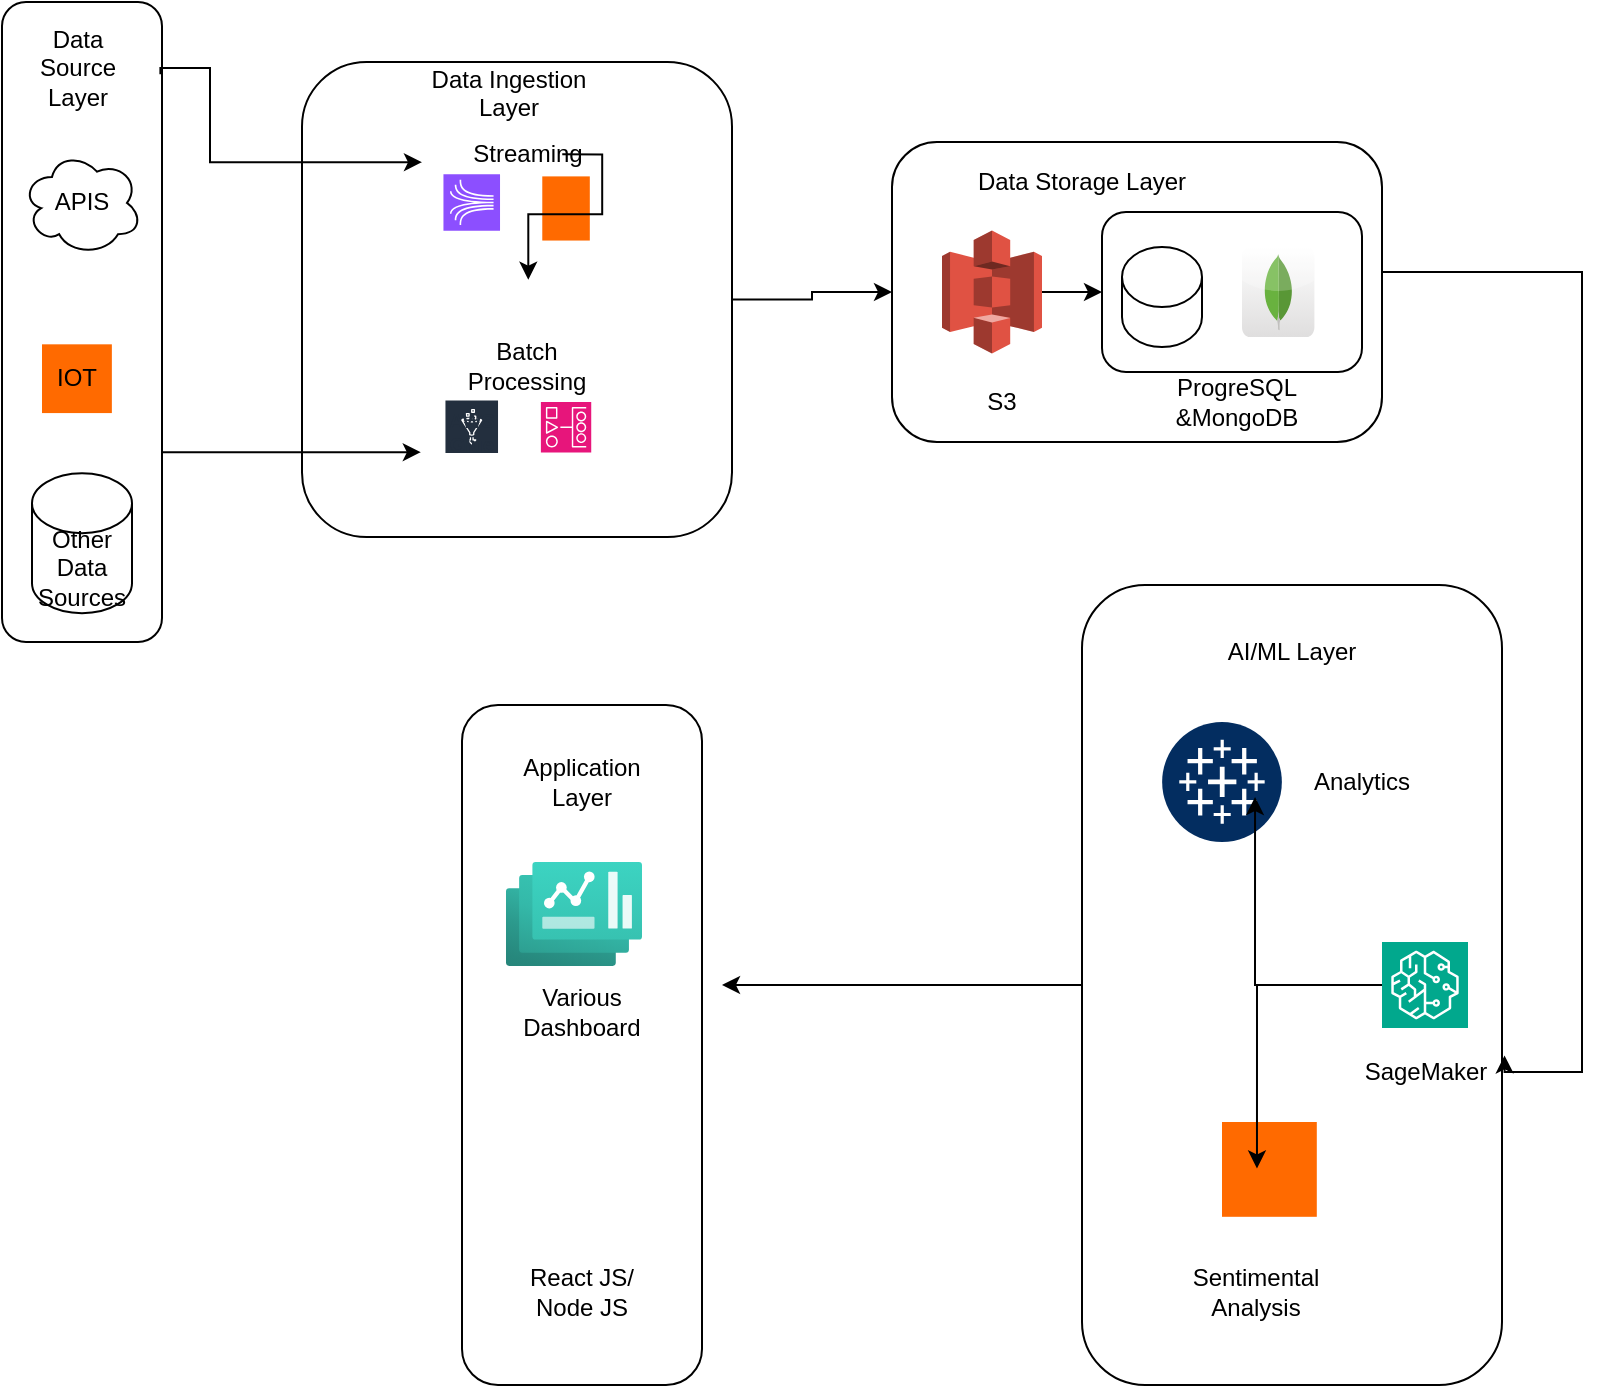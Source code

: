 <mxfile version="26.0.8">
  <diagram name="Page-1" id="G5PGpuP-kbsIQ8kbchyB">
    <mxGraphModel dx="1222" dy="838" grid="1" gridSize="10" guides="1" tooltips="1" connect="1" arrows="1" fold="1" page="1" pageScale="1" pageWidth="850" pageHeight="1100" math="0" shadow="0">
      <root>
        <mxCell id="0" />
        <mxCell id="1" parent="0" />
        <mxCell id="oLZe_50dmL_Knol4_OQz-21" value="" style="group" vertex="1" connectable="0" parent="1">
          <mxGeometry x="20" y="50" width="80" height="320" as="geometry" />
        </mxCell>
        <mxCell id="oLZe_50dmL_Knol4_OQz-3" value="" style="rounded=1;whiteSpace=wrap;html=1;" vertex="1" parent="oLZe_50dmL_Knol4_OQz-21">
          <mxGeometry width="80" height="320" as="geometry" />
        </mxCell>
        <mxCell id="oLZe_50dmL_Knol4_OQz-4" value="APIS" style="ellipse;shape=cloud;whiteSpace=wrap;html=1;" vertex="1" parent="oLZe_50dmL_Knol4_OQz-21">
          <mxGeometry x="10.0" y="74.419" width="60" height="52.093" as="geometry" />
        </mxCell>
        <mxCell id="oLZe_50dmL_Knol4_OQz-6" value="IOT" style="points=[];aspect=fixed;html=1;align=center;shadow=0;dashed=0;fillColor=#FF6A00;strokeColor=none;shape=mxgraph.alibaba_cloud.iot_internet_of_things_platform;" vertex="1" parent="oLZe_50dmL_Knol4_OQz-21">
          <mxGeometry x="20.0" y="171.163" width="34.931" height="34.373" as="geometry" />
        </mxCell>
        <mxCell id="oLZe_50dmL_Knol4_OQz-7" value="Other Data Sources" style="shape=cylinder3;whiteSpace=wrap;html=1;boundedLbl=1;backgroundOutline=1;size=15;" vertex="1" parent="oLZe_50dmL_Knol4_OQz-21">
          <mxGeometry x="15" y="235.63" width="50" height="70" as="geometry" />
        </mxCell>
        <mxCell id="oLZe_50dmL_Knol4_OQz-8" value="Data Source Layer" style="text;html=1;align=center;verticalAlign=middle;whiteSpace=wrap;rounded=0;" vertex="1" parent="oLZe_50dmL_Knol4_OQz-21">
          <mxGeometry x="17.6" y="22.326" width="40" height="22.326" as="geometry" />
        </mxCell>
        <mxCell id="oLZe_50dmL_Knol4_OQz-22" value="" style="group" vertex="1" connectable="0" parent="1">
          <mxGeometry x="170" y="80" width="215" height="237.5" as="geometry" />
        </mxCell>
        <mxCell id="oLZe_50dmL_Knol4_OQz-9" value="" style="rounded=1;whiteSpace=wrap;html=1;" vertex="1" parent="oLZe_50dmL_Knol4_OQz-22">
          <mxGeometry width="215" height="237.5" as="geometry" />
        </mxCell>
        <mxCell id="oLZe_50dmL_Knol4_OQz-13" value="" style="rounded=1;whiteSpace=wrap;html=1;fillColor=light-dark(#FFFFFF,#FFFFFF);fontColor=#ffffff;strokeColor=none;fillStyle=solid;" vertex="1" parent="oLZe_50dmL_Knol4_OQz-22">
          <mxGeometry x="59.408" y="36.285" width="107.5" height="72.569" as="geometry" />
        </mxCell>
        <mxCell id="oLZe_50dmL_Knol4_OQz-10" value="Data Ingestion Layer&lt;div&gt;&lt;br&gt;&lt;/div&gt;" style="text;html=1;align=center;verticalAlign=middle;whiteSpace=wrap;rounded=0;" vertex="1" parent="oLZe_50dmL_Knol4_OQz-22">
          <mxGeometry x="60" y="16.49" width="87.11" height="13.19" as="geometry" />
        </mxCell>
        <mxCell id="oLZe_50dmL_Knol4_OQz-11" value="" style="sketch=0;points=[[0,0,0],[0.25,0,0],[0.5,0,0],[0.75,0,0],[1,0,0],[0,1,0],[0.25,1,0],[0.5,1,0],[0.75,1,0],[1,1,0],[0,0.25,0],[0,0.5,0],[0,0.75,0],[1,0.25,0],[1,0.5,0],[1,0.75,0]];outlineConnect=0;fontColor=#232F3E;fillColor=#8C4FFF;strokeColor=#ffffff;dashed=0;verticalLabelPosition=bottom;verticalAlign=top;align=center;html=1;fontSize=12;fontStyle=0;aspect=fixed;shape=mxgraph.aws4.resourceIcon;resIcon=mxgraph.aws4.kinesis;" vertex="1" parent="oLZe_50dmL_Knol4_OQz-22">
          <mxGeometry x="70.724" y="56.076" width="28.289" height="28.289" as="geometry" />
        </mxCell>
        <mxCell id="oLZe_50dmL_Knol4_OQz-12" value="" style="points=[];aspect=fixed;html=1;align=center;shadow=0;dashed=0;fillColor=#FF6A00;strokeColor=none;shape=mxgraph.alibaba_cloud.kafka;rotation=90;" vertex="1" parent="oLZe_50dmL_Knol4_OQz-22">
          <mxGeometry x="115.987" y="61.354" width="32.08" height="23.763" as="geometry" />
        </mxCell>
        <mxCell id="oLZe_50dmL_Knol4_OQz-15" style="edgeStyle=orthogonalEdgeStyle;rounded=0;orthogonalLoop=1;jettySize=auto;html=1;exitX=1;exitY=0.5;exitDx=0;exitDy=0;" edge="1" parent="oLZe_50dmL_Knol4_OQz-22" source="oLZe_50dmL_Knol4_OQz-14" target="oLZe_50dmL_Knol4_OQz-13">
          <mxGeometry relative="1" as="geometry" />
        </mxCell>
        <mxCell id="oLZe_50dmL_Knol4_OQz-14" value="&lt;font style=&quot;color: light-dark(rgb(0, 0, 0), rgb(0, 0, 0));&quot;&gt;Streaming&lt;/font&gt;" style="text;html=1;align=center;verticalAlign=middle;whiteSpace=wrap;rounded=0;" vertex="1" parent="oLZe_50dmL_Knol4_OQz-22">
          <mxGeometry x="96.184" y="36.285" width="33.947" height="19.792" as="geometry" />
        </mxCell>
        <mxCell id="oLZe_50dmL_Knol4_OQz-16" value="" style="rounded=1;whiteSpace=wrap;html=1;fillColor=light-dark(#FFFFFF,#FFFFFF);fontColor=#ffffff;strokeColor=none;fillStyle=solid;" vertex="1" parent="oLZe_50dmL_Knol4_OQz-22">
          <mxGeometry x="59.41" y="137.222" width="107.5" height="77.193" as="geometry" />
        </mxCell>
        <mxCell id="oLZe_50dmL_Knol4_OQz-17" value="&lt;font style=&quot;color: light-dark(rgb(0, 0, 0), rgb(0, 0, 0));&quot;&gt;Batch Processing&lt;/font&gt;" style="text;html=1;align=center;verticalAlign=middle;whiteSpace=wrap;rounded=0;" vertex="1" parent="oLZe_50dmL_Knol4_OQz-22">
          <mxGeometry x="83.454" y="141.84" width="59.408" height="19.792" as="geometry" />
        </mxCell>
        <mxCell id="oLZe_50dmL_Knol4_OQz-19" value="AWS Glue" style="sketch=0;outlineConnect=0;fontColor=#232F3E;gradientColor=none;strokeColor=#ffffff;fillColor=#232F3E;dashed=0;verticalLabelPosition=middle;verticalAlign=bottom;align=center;html=1;whiteSpace=wrap;fontSize=10;fontStyle=1;spacing=3;shape=mxgraph.aws4.productIcon;prIcon=mxgraph.aws4.glue;" vertex="1" parent="oLZe_50dmL_Knol4_OQz-22">
          <mxGeometry x="70.724" y="168.229" width="28.289" height="32.986" as="geometry" />
        </mxCell>
        <mxCell id="oLZe_50dmL_Knol4_OQz-20" value="" style="sketch=0;points=[[0,0,0],[0.25,0,0],[0.5,0,0],[0.75,0,0],[1,0,0],[0,1,0],[0.25,1,0],[0.5,1,0],[0.75,1,0],[1,1,0],[0,0.25,0],[0,0.5,0],[0,0.75,0],[1,0.25,0],[1,0.5,0],[1,0.75,0]];outlineConnect=0;fontColor=#232F3E;fillColor=#E7157B;strokeColor=#ffffff;dashed=0;verticalLabelPosition=bottom;verticalAlign=top;align=center;html=1;fontSize=12;fontStyle=0;aspect=fixed;shape=mxgraph.aws4.resourceIcon;resIcon=mxgraph.aws4.managed_workflows_for_apache_airflow;" vertex="1" parent="oLZe_50dmL_Knol4_OQz-22">
          <mxGeometry x="119.438" y="170.043" width="25.178" height="25.178" as="geometry" />
        </mxCell>
        <mxCell id="oLZe_50dmL_Knol4_OQz-24" style="edgeStyle=orthogonalEdgeStyle;rounded=0;orthogonalLoop=1;jettySize=auto;html=1;entryX=0.279;entryY=0.211;entryDx=0;entryDy=0;entryPerimeter=0;exitX=0.99;exitY=0.113;exitDx=0;exitDy=0;exitPerimeter=0;" edge="1" parent="1" source="oLZe_50dmL_Knol4_OQz-3" target="oLZe_50dmL_Knol4_OQz-9">
          <mxGeometry relative="1" as="geometry">
            <Array as="points">
              <mxPoint x="99" y="83" />
              <mxPoint x="124" y="83" />
              <mxPoint x="124" y="130" />
            </Array>
          </mxGeometry>
        </mxCell>
        <mxCell id="oLZe_50dmL_Knol4_OQz-25" style="edgeStyle=orthogonalEdgeStyle;rounded=0;orthogonalLoop=1;jettySize=auto;html=1;entryX=0;entryY=0.75;entryDx=0;entryDy=0;" edge="1" parent="1" target="oLZe_50dmL_Knol4_OQz-16">
          <mxGeometry relative="1" as="geometry">
            <mxPoint x="100" y="321" as="sourcePoint" />
            <Array as="points">
              <mxPoint x="100" y="275" />
            </Array>
          </mxGeometry>
        </mxCell>
        <mxCell id="oLZe_50dmL_Knol4_OQz-27" style="edgeStyle=orthogonalEdgeStyle;rounded=0;orthogonalLoop=1;jettySize=auto;html=1;" edge="1" parent="1" source="oLZe_50dmL_Knol4_OQz-9" target="oLZe_50dmL_Knol4_OQz-26">
          <mxGeometry relative="1" as="geometry" />
        </mxCell>
        <mxCell id="oLZe_50dmL_Knol4_OQz-32" value="" style="group" vertex="1" connectable="0" parent="1">
          <mxGeometry x="465" y="120" width="245" height="150" as="geometry" />
        </mxCell>
        <mxCell id="oLZe_50dmL_Knol4_OQz-26" value="" style="rounded=1;whiteSpace=wrap;html=1;" vertex="1" parent="oLZe_50dmL_Knol4_OQz-32">
          <mxGeometry width="245" height="150" as="geometry" />
        </mxCell>
        <mxCell id="oLZe_50dmL_Knol4_OQz-52" style="edgeStyle=orthogonalEdgeStyle;rounded=0;orthogonalLoop=1;jettySize=auto;html=1;exitX=1;exitY=0.5;exitDx=0;exitDy=0;exitPerimeter=0;entryX=0;entryY=0.5;entryDx=0;entryDy=0;" edge="1" parent="oLZe_50dmL_Knol4_OQz-32" source="oLZe_50dmL_Knol4_OQz-28" target="oLZe_50dmL_Knol4_OQz-29">
          <mxGeometry relative="1" as="geometry" />
        </mxCell>
        <mxCell id="oLZe_50dmL_Knol4_OQz-28" value="" style="outlineConnect=0;dashed=0;verticalLabelPosition=bottom;verticalAlign=top;align=center;html=1;shape=mxgraph.aws3.s3;fillColor=#E05243;gradientColor=none;" vertex="1" parent="oLZe_50dmL_Knol4_OQz-32">
          <mxGeometry x="25" y="44.25" width="50" height="61.5" as="geometry" />
        </mxCell>
        <mxCell id="oLZe_50dmL_Knol4_OQz-29" value="" style="rounded=1;whiteSpace=wrap;html=1;fillColor=light-dark(#FFFFFF,#FFFFFF);" vertex="1" parent="oLZe_50dmL_Knol4_OQz-32">
          <mxGeometry x="105" y="35" width="130" height="80" as="geometry" />
        </mxCell>
        <mxCell id="oLZe_50dmL_Knol4_OQz-30" value="" style="dashed=0;outlineConnect=0;html=1;align=center;labelPosition=center;verticalLabelPosition=bottom;verticalAlign=top;shape=mxgraph.webicons.mongodb;gradientColor=#DFDEDE" vertex="1" parent="oLZe_50dmL_Knol4_OQz-32">
          <mxGeometry x="175" y="52.5" width="36.2" height="45" as="geometry" />
        </mxCell>
        <mxCell id="oLZe_50dmL_Knol4_OQz-31" value="" style="shape=cylinder3;whiteSpace=wrap;html=1;boundedLbl=1;backgroundOutline=1;size=15;" vertex="1" parent="oLZe_50dmL_Knol4_OQz-32">
          <mxGeometry x="115" y="52.5" width="40" height="50" as="geometry" />
        </mxCell>
        <mxCell id="oLZe_50dmL_Knol4_OQz-34" value="Data Storage Layer" style="text;html=1;align=center;verticalAlign=middle;whiteSpace=wrap;rounded=0;" vertex="1" parent="oLZe_50dmL_Knol4_OQz-32">
          <mxGeometry x="40" y="5" width="110" height="30" as="geometry" />
        </mxCell>
        <mxCell id="oLZe_50dmL_Knol4_OQz-57" value="S3" style="text;html=1;align=center;verticalAlign=middle;whiteSpace=wrap;rounded=0;" vertex="1" parent="oLZe_50dmL_Knol4_OQz-32">
          <mxGeometry x="25" y="115" width="60" height="30" as="geometry" />
        </mxCell>
        <mxCell id="oLZe_50dmL_Knol4_OQz-60" value="ProgreSQL &amp;amp;MongoDB" style="text;html=1;align=center;verticalAlign=middle;whiteSpace=wrap;rounded=0;" vertex="1" parent="oLZe_50dmL_Knol4_OQz-32">
          <mxGeometry x="125" y="115" width="95" height="30" as="geometry" />
        </mxCell>
        <mxCell id="oLZe_50dmL_Knol4_OQz-51" style="edgeStyle=orthogonalEdgeStyle;rounded=0;orthogonalLoop=1;jettySize=auto;html=1;" edge="1" parent="1" source="oLZe_50dmL_Knol4_OQz-35">
          <mxGeometry relative="1" as="geometry">
            <mxPoint x="380" y="541.5" as="targetPoint" />
          </mxGeometry>
        </mxCell>
        <mxCell id="oLZe_50dmL_Knol4_OQz-35" value="" style="rounded=1;whiteSpace=wrap;html=1;" vertex="1" parent="1">
          <mxGeometry x="560" y="341.5" width="210" height="400" as="geometry" />
        </mxCell>
        <mxCell id="oLZe_50dmL_Knol4_OQz-37" value="AI/ML Layer" style="text;html=1;align=center;verticalAlign=middle;whiteSpace=wrap;rounded=0;" vertex="1" parent="1">
          <mxGeometry x="610" y="360" width="110" height="30" as="geometry" />
        </mxCell>
        <mxCell id="oLZe_50dmL_Knol4_OQz-38" style="edgeStyle=orthogonalEdgeStyle;rounded=0;orthogonalLoop=1;jettySize=auto;html=1;entryX=1.006;entryY=0.588;entryDx=0;entryDy=0;entryPerimeter=0;exitX=1;exitY=0.5;exitDx=0;exitDy=0;" edge="1" parent="1" source="oLZe_50dmL_Knol4_OQz-26" target="oLZe_50dmL_Knol4_OQz-35">
          <mxGeometry relative="1" as="geometry">
            <mxPoint x="710" y="185" as="sourcePoint" />
            <Array as="points">
              <mxPoint x="810" y="185" />
              <mxPoint x="810" y="585" />
            </Array>
          </mxGeometry>
        </mxCell>
        <mxCell id="oLZe_50dmL_Knol4_OQz-39" value="" style="sketch=0;points=[[0,0,0],[0.25,0,0],[0.5,0,0],[0.75,0,0],[1,0,0],[0,1,0],[0.25,1,0],[0.5,1,0],[0.75,1,0],[1,1,0],[0,0.25,0],[0,0.5,0],[0,0.75,0],[1,0.25,0],[1,0.5,0],[1,0.75,0]];outlineConnect=0;fontColor=#232F3E;fillColor=#01A88D;strokeColor=#ffffff;dashed=0;verticalLabelPosition=bottom;verticalAlign=top;align=center;html=1;fontSize=12;fontStyle=0;aspect=fixed;shape=mxgraph.aws4.resourceIcon;resIcon=mxgraph.aws4.sagemaker;" vertex="1" parent="1">
          <mxGeometry x="710" y="520" width="43" height="43" as="geometry" />
        </mxCell>
        <mxCell id="oLZe_50dmL_Knol4_OQz-42" value="" style="verticalLabelPosition=bottom;aspect=fixed;html=1;shape=mxgraph.salesforce.analytics2;" vertex="1" parent="1">
          <mxGeometry x="600" y="410" width="60" height="60" as="geometry" />
        </mxCell>
        <mxCell id="oLZe_50dmL_Knol4_OQz-43" value="" style="points=[];aspect=fixed;html=1;align=center;shadow=0;dashed=0;fillColor=#FF6A00;strokeColor=none;shape=mxgraph.alibaba_cloud.nlp-sa_sentiment_analysis;" vertex="1" parent="1">
          <mxGeometry x="630" y="610" width="47.4" height="47.4" as="geometry" />
        </mxCell>
        <mxCell id="oLZe_50dmL_Knol4_OQz-45" style="edgeStyle=orthogonalEdgeStyle;rounded=0;orthogonalLoop=1;jettySize=auto;html=1;entryX=0.776;entryY=0.625;entryDx=0;entryDy=0;entryPerimeter=0;" edge="1" parent="1" source="oLZe_50dmL_Knol4_OQz-39" target="oLZe_50dmL_Knol4_OQz-42">
          <mxGeometry relative="1" as="geometry" />
        </mxCell>
        <mxCell id="oLZe_50dmL_Knol4_OQz-46" style="edgeStyle=orthogonalEdgeStyle;rounded=0;orthogonalLoop=1;jettySize=auto;html=1;entryX=0.369;entryY=0.49;entryDx=0;entryDy=0;entryPerimeter=0;" edge="1" parent="1" source="oLZe_50dmL_Knol4_OQz-39" target="oLZe_50dmL_Knol4_OQz-43">
          <mxGeometry relative="1" as="geometry" />
        </mxCell>
        <mxCell id="oLZe_50dmL_Knol4_OQz-47" value="" style="rounded=1;whiteSpace=wrap;html=1;" vertex="1" parent="1">
          <mxGeometry x="250" y="401.5" width="120" height="340" as="geometry" />
        </mxCell>
        <mxCell id="oLZe_50dmL_Knol4_OQz-48" value="Application Layer" style="text;html=1;align=center;verticalAlign=middle;whiteSpace=wrap;rounded=0;" vertex="1" parent="1">
          <mxGeometry x="280" y="425" width="60" height="30" as="geometry" />
        </mxCell>
        <mxCell id="oLZe_50dmL_Knol4_OQz-49" value="" style="image;aspect=fixed;html=1;points=[];align=center;fontSize=12;image=img/lib/azure2/other/Dashboard_Hub.svg;" vertex="1" parent="1">
          <mxGeometry x="272" y="480" width="68" height="52" as="geometry" />
        </mxCell>
        <mxCell id="oLZe_50dmL_Knol4_OQz-50" value="" style="shape=image;html=1;verticalAlign=top;verticalLabelPosition=bottom;labelBackgroundColor=#ffffff;imageAspect=0;aspect=fixed;image=https://cdn1.iconfinder.com/data/icons/unicons-line-vol-5/24/react-128.png" vertex="1" parent="1">
          <mxGeometry x="276" y="599.7" width="68" height="68" as="geometry" />
        </mxCell>
        <mxCell id="oLZe_50dmL_Knol4_OQz-53" value="Analytics" style="text;html=1;align=center;verticalAlign=middle;whiteSpace=wrap;rounded=0;" vertex="1" parent="1">
          <mxGeometry x="670" y="425" width="60" height="30" as="geometry" />
        </mxCell>
        <mxCell id="oLZe_50dmL_Knol4_OQz-54" value="Sentimental Analysis" style="text;html=1;align=center;verticalAlign=middle;whiteSpace=wrap;rounded=0;" vertex="1" parent="1">
          <mxGeometry x="617.4" y="680" width="60" height="30" as="geometry" />
        </mxCell>
        <mxCell id="oLZe_50dmL_Knol4_OQz-55" value="Various Dashboard" style="text;html=1;align=center;verticalAlign=middle;whiteSpace=wrap;rounded=0;" vertex="1" parent="1">
          <mxGeometry x="280" y="540" width="60" height="30" as="geometry" />
        </mxCell>
        <mxCell id="oLZe_50dmL_Knol4_OQz-56" value="React JS/ Node JS" style="text;html=1;align=center;verticalAlign=middle;whiteSpace=wrap;rounded=0;" vertex="1" parent="1">
          <mxGeometry x="280" y="680" width="60" height="30" as="geometry" />
        </mxCell>
        <mxCell id="oLZe_50dmL_Knol4_OQz-62" value="SageMaker" style="text;html=1;align=center;verticalAlign=middle;whiteSpace=wrap;rounded=0;" vertex="1" parent="1">
          <mxGeometry x="701.5" y="569.7" width="60" height="30" as="geometry" />
        </mxCell>
      </root>
    </mxGraphModel>
  </diagram>
</mxfile>
